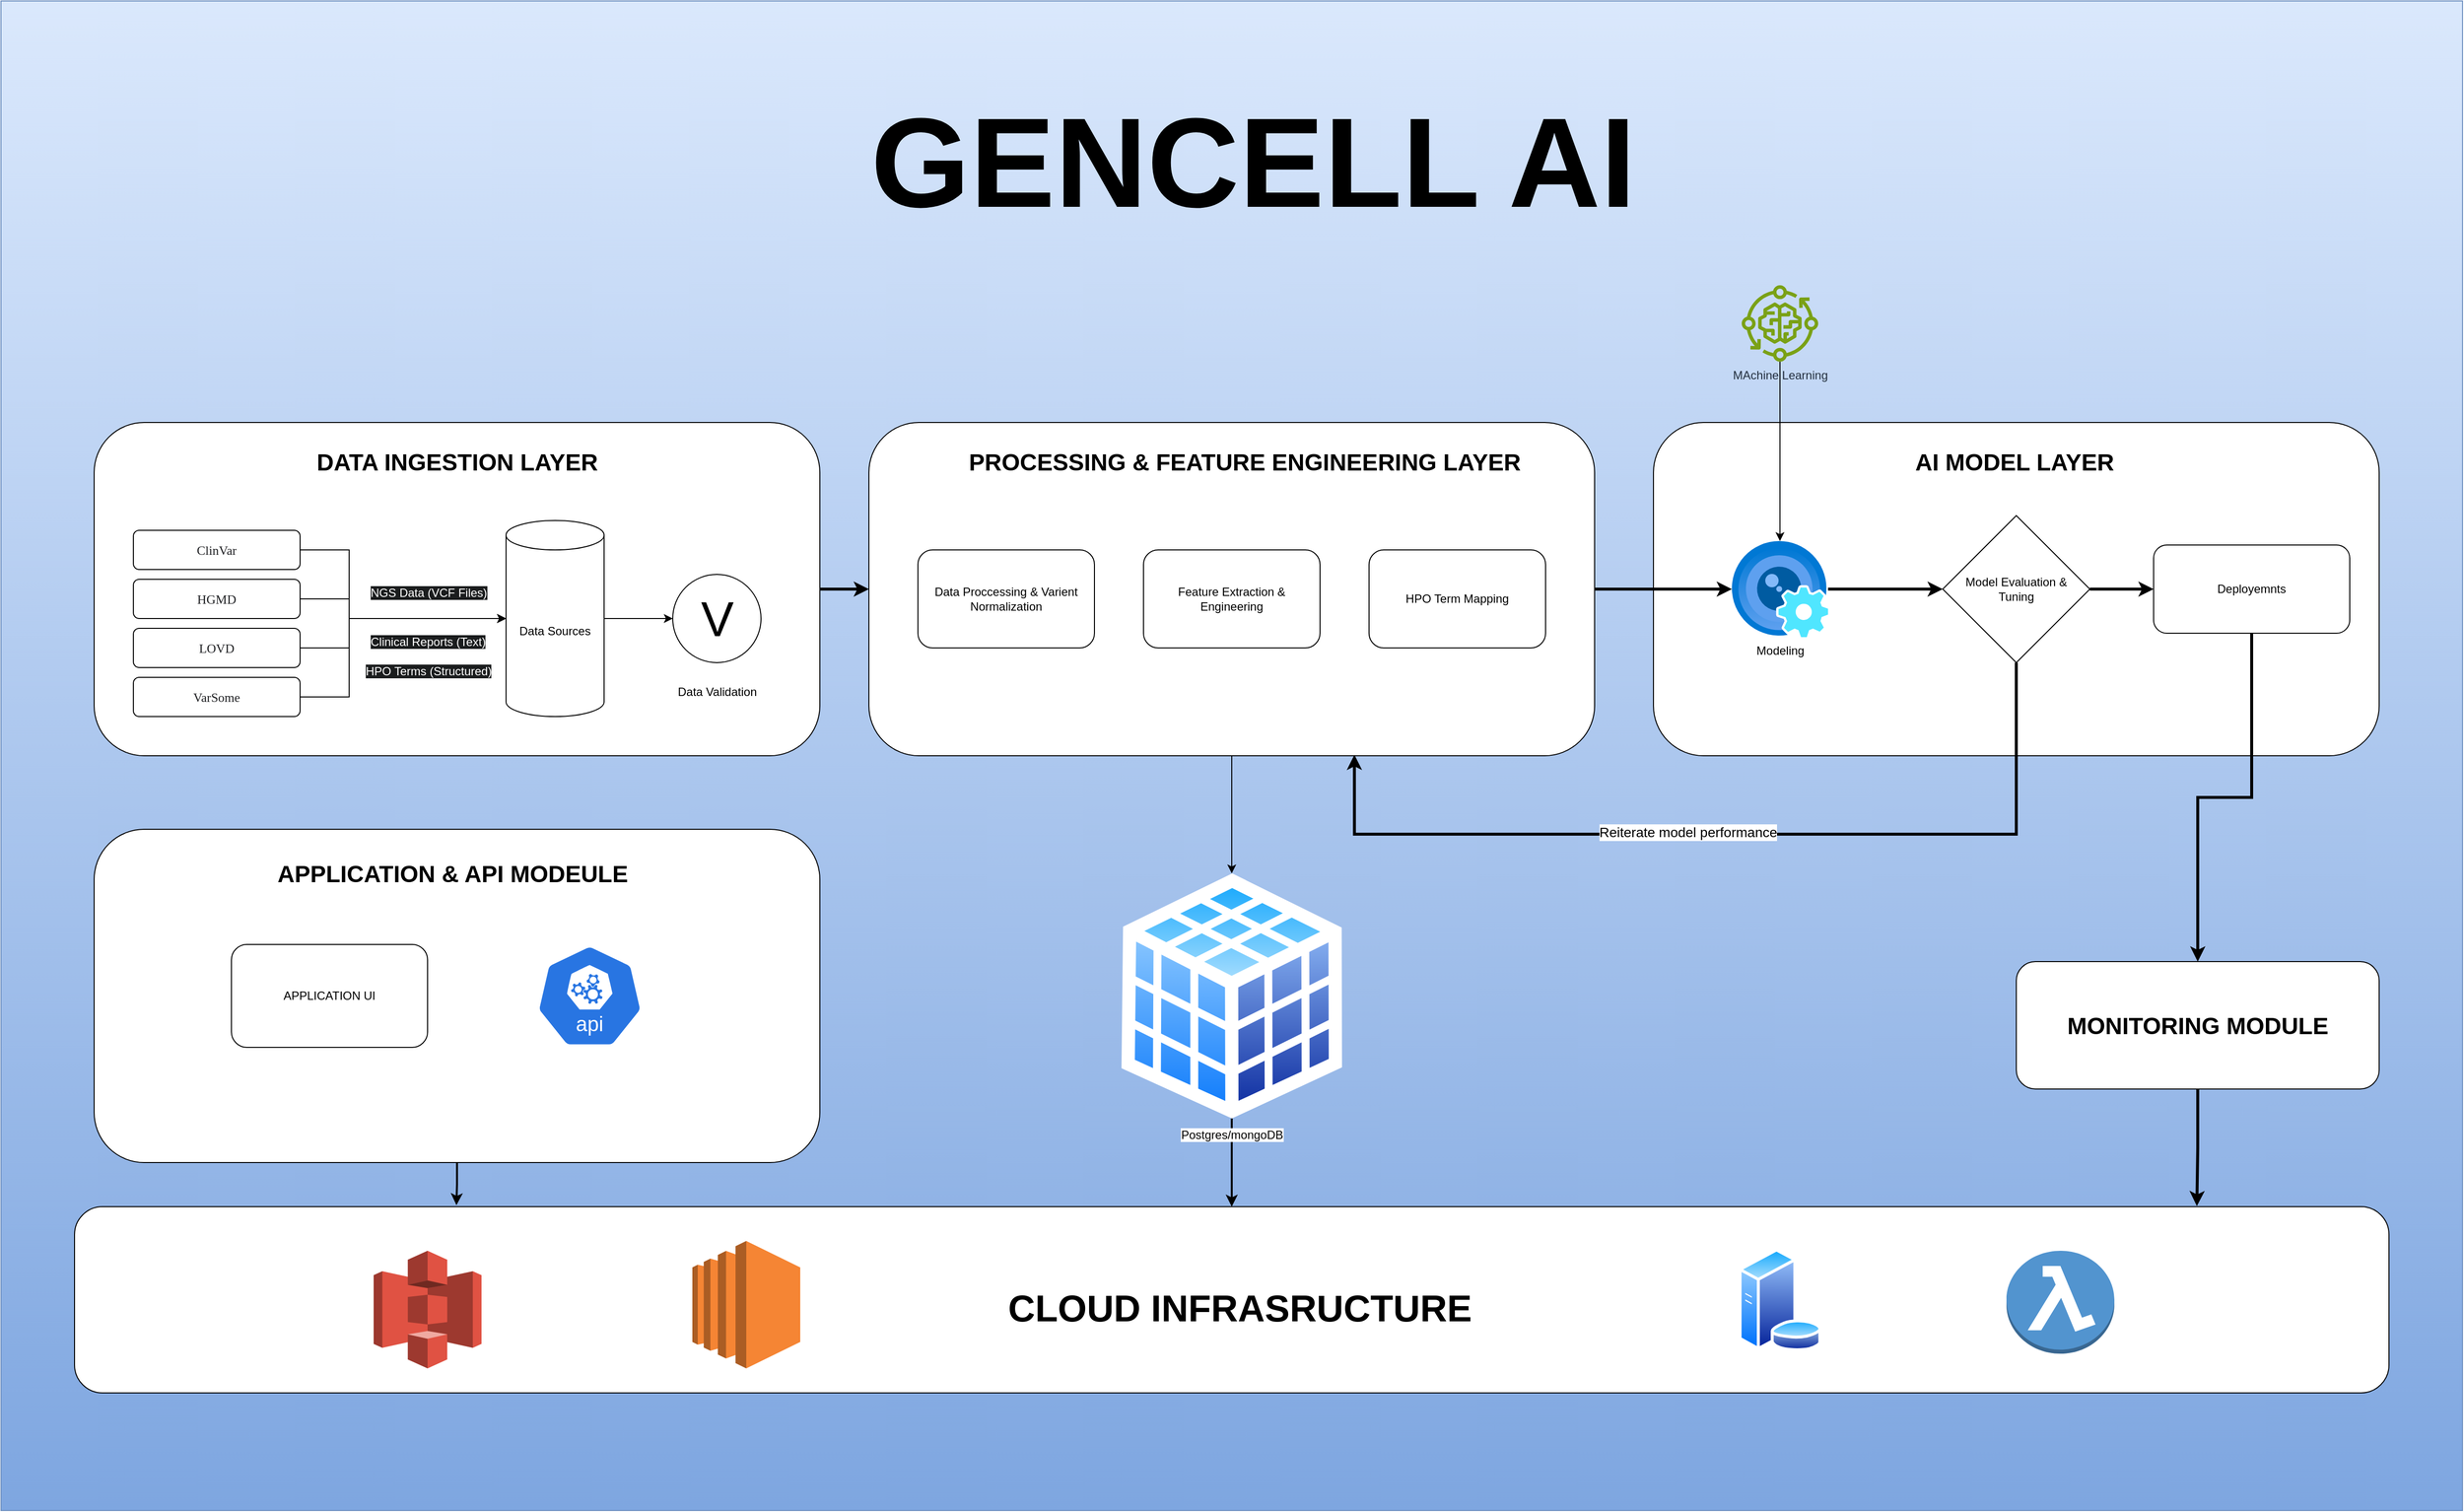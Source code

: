<mxfile version="26.0.10">
  <diagram name="Page-1" id="QS4vRZ52aA27op-qbDx0">
    <mxGraphModel dx="4220" dy="2692" grid="1" gridSize="10" guides="1" tooltips="1" connect="1" arrows="1" fold="1" page="1" pageScale="1" pageWidth="850" pageHeight="1100" math="0" shadow="0">
      <root>
        <mxCell id="0" />
        <mxCell id="1" parent="0" />
        <mxCell id="bHOFEPqehS2NcX85sN5G-94" value="" style="rounded=0;whiteSpace=wrap;html=1;labelBackgroundColor=light-dark(#FFFFFF,#FFFFFF);fillColor=#dae8fc;strokeColor=#6c8ebf;gradientColor=#7ea6e0;" vertex="1" parent="1">
          <mxGeometry x="20" y="150" width="2510" height="1540" as="geometry" />
        </mxCell>
        <mxCell id="bHOFEPqehS2NcX85sN5G-60" value="" style="rounded=1;whiteSpace=wrap;html=1;" vertex="1" parent="1">
          <mxGeometry x="1705" y="580" width="740" height="340" as="geometry" />
        </mxCell>
        <mxCell id="bHOFEPqehS2NcX85sN5G-59" style="edgeStyle=orthogonalEdgeStyle;rounded=0;orthogonalLoop=1;jettySize=auto;html=1;entryX=0;entryY=0.5;entryDx=0;entryDy=0;strokeWidth=3;" edge="1" parent="1" source="bHOFEPqehS2NcX85sN5G-48" target="bHOFEPqehS2NcX85sN5G-51">
          <mxGeometry relative="1" as="geometry" />
        </mxCell>
        <mxCell id="bHOFEPqehS2NcX85sN5G-48" value="" style="rounded=1;whiteSpace=wrap;html=1;" vertex="1" parent="1">
          <mxGeometry x="115" y="580" width="740" height="340" as="geometry" />
        </mxCell>
        <mxCell id="bHOFEPqehS2NcX85sN5G-46" value="" style="edgeStyle=orthogonalEdgeStyle;rounded=0;orthogonalLoop=1;jettySize=auto;html=1;" edge="1" parent="1" source="bHOFEPqehS2NcX85sN5G-32" target="bHOFEPqehS2NcX85sN5G-45">
          <mxGeometry relative="1" as="geometry" />
        </mxCell>
        <mxCell id="bHOFEPqehS2NcX85sN5G-32" value="Data Sources" style="shape=cylinder3;whiteSpace=wrap;html=1;boundedLbl=1;backgroundOutline=1;size=15;" vertex="1" parent="1">
          <mxGeometry x="535" y="680" width="100" height="200" as="geometry" />
        </mxCell>
        <mxCell id="bHOFEPqehS2NcX85sN5G-37" style="edgeStyle=orthogonalEdgeStyle;rounded=0;orthogonalLoop=1;jettySize=auto;html=1;" edge="1" parent="1" source="bHOFEPqehS2NcX85sN5G-33" target="bHOFEPqehS2NcX85sN5G-32">
          <mxGeometry relative="1" as="geometry">
            <Array as="points">
              <mxPoint x="375" y="710" />
              <mxPoint x="375" y="780" />
            </Array>
          </mxGeometry>
        </mxCell>
        <mxCell id="bHOFEPqehS2NcX85sN5G-33" value="&lt;span style=&quot;color: rgb(32, 33, 36); font-family: &amp;quot;Google Sans&amp;quot;; font-size: 13px; text-align: left; white-space-collapse: preserve; background-color: rgb(255, 255, 255);&quot;&gt;ClinVar&lt;/span&gt;" style="rounded=1;whiteSpace=wrap;html=1;" vertex="1" parent="1">
          <mxGeometry x="155" y="690" width="170" height="40" as="geometry" />
        </mxCell>
        <mxCell id="bHOFEPqehS2NcX85sN5G-38" value="" style="edgeStyle=orthogonalEdgeStyle;rounded=0;orthogonalLoop=1;jettySize=auto;html=1;" edge="1" parent="1" source="bHOFEPqehS2NcX85sN5G-34" target="bHOFEPqehS2NcX85sN5G-32">
          <mxGeometry relative="1" as="geometry">
            <Array as="points">
              <mxPoint x="375" y="760" />
              <mxPoint x="375" y="780" />
            </Array>
          </mxGeometry>
        </mxCell>
        <mxCell id="bHOFEPqehS2NcX85sN5G-34" value="&lt;span style=&quot;color: rgb(32, 33, 36); font-family: &amp;quot;Google Sans&amp;quot;; font-size: 13px; text-align: left; white-space-collapse: preserve; background-color: rgb(255, 255, 255);&quot;&gt;HGMD&lt;/span&gt;" style="rounded=1;whiteSpace=wrap;html=1;" vertex="1" parent="1">
          <mxGeometry x="155" y="740" width="170" height="40" as="geometry" />
        </mxCell>
        <mxCell id="bHOFEPqehS2NcX85sN5G-39" value="" style="edgeStyle=orthogonalEdgeStyle;rounded=0;orthogonalLoop=1;jettySize=auto;html=1;" edge="1" parent="1" source="bHOFEPqehS2NcX85sN5G-35" target="bHOFEPqehS2NcX85sN5G-32">
          <mxGeometry relative="1" as="geometry">
            <Array as="points">
              <mxPoint x="375" y="810" />
              <mxPoint x="375" y="780" />
            </Array>
          </mxGeometry>
        </mxCell>
        <mxCell id="bHOFEPqehS2NcX85sN5G-35" value="&lt;span style=&quot;color: rgb(32, 33, 36); font-family: &amp;quot;Google Sans&amp;quot;; font-size: 13px; text-align: left; white-space-collapse: preserve; background-color: rgb(255, 255, 255);&quot;&gt;LOVD&lt;/span&gt;" style="rounded=1;whiteSpace=wrap;html=1;" vertex="1" parent="1">
          <mxGeometry x="155" y="790" width="170" height="40" as="geometry" />
        </mxCell>
        <mxCell id="bHOFEPqehS2NcX85sN5G-40" value="" style="edgeStyle=orthogonalEdgeStyle;rounded=0;orthogonalLoop=1;jettySize=auto;html=1;" edge="1" parent="1" source="bHOFEPqehS2NcX85sN5G-36" target="bHOFEPqehS2NcX85sN5G-32">
          <mxGeometry relative="1" as="geometry">
            <Array as="points">
              <mxPoint x="375" y="860" />
              <mxPoint x="375" y="780" />
            </Array>
          </mxGeometry>
        </mxCell>
        <mxCell id="bHOFEPqehS2NcX85sN5G-36" value="&lt;span style=&quot;color: rgb(32, 33, 36); font-family: &amp;quot;Google Sans&amp;quot;; font-size: 13px; text-align: left; white-space-collapse: preserve; background-color: rgb(255, 255, 255);&quot;&gt;VarSome&lt;/span&gt;" style="rounded=1;whiteSpace=wrap;html=1;" vertex="1" parent="1">
          <mxGeometry x="155" y="840" width="170" height="40" as="geometry" />
        </mxCell>
        <mxCell id="bHOFEPqehS2NcX85sN5G-41" value="&lt;span style=&quot;color: rgb(255, 255, 255); font-family: Helvetica; font-size: 12px; font-style: normal; font-variant-ligatures: normal; font-variant-caps: normal; font-weight: 400; letter-spacing: normal; orphans: 2; text-align: left; text-indent: 0px; text-transform: none; widows: 2; word-spacing: 0px; -webkit-text-stroke-width: 0px; white-space: nowrap; background-color: rgb(27, 29, 30); text-decoration-thickness: initial; text-decoration-style: initial; text-decoration-color: initial; display: inline !important; float: none;&quot;&gt;NGS Data (VCF Files)&lt;/span&gt;" style="text;whiteSpace=wrap;html=1;" vertex="1" parent="1">
          <mxGeometry x="395" y="740" width="120" height="20" as="geometry" />
        </mxCell>
        <mxCell id="bHOFEPqehS2NcX85sN5G-43" value="&lt;span style=&quot;color: rgb(255, 255, 255); font-family: Helvetica; font-size: 12px; font-style: normal; font-variant-ligatures: normal; font-variant-caps: normal; font-weight: 400; letter-spacing: normal; orphans: 2; text-align: left; text-indent: 0px; text-transform: none; widows: 2; word-spacing: 0px; -webkit-text-stroke-width: 0px; white-space: nowrap; background-color: rgb(27, 29, 30); text-decoration-thickness: initial; text-decoration-style: initial; text-decoration-color: initial; display: inline !important; float: none;&quot;&gt;Clinical Reports (Text)&lt;/span&gt;" style="text;whiteSpace=wrap;html=1;" vertex="1" parent="1">
          <mxGeometry x="395" y="790" width="120" height="20" as="geometry" />
        </mxCell>
        <mxCell id="bHOFEPqehS2NcX85sN5G-44" value="&lt;span style=&quot;color: rgb(255, 255, 255); font-family: Helvetica; font-size: 12px; font-style: normal; font-variant-ligatures: normal; font-variant-caps: normal; font-weight: 400; letter-spacing: normal; orphans: 2; text-align: left; text-indent: 0px; text-transform: none; widows: 2; word-spacing: 0px; -webkit-text-stroke-width: 0px; white-space: nowrap; background-color: rgb(27, 29, 30); text-decoration-thickness: initial; text-decoration-style: initial; text-decoration-color: initial; display: inline !important; float: none;&quot;&gt;HPO Terms (Structured)&lt;/span&gt;" style="text;whiteSpace=wrap;html=1;" vertex="1" parent="1">
          <mxGeometry x="390" y="820" width="130" height="20" as="geometry" />
        </mxCell>
        <mxCell id="bHOFEPqehS2NcX85sN5G-45" value="V" style="verticalLabelPosition=middle;shadow=0;dashed=0;align=center;html=1;verticalAlign=middle;strokeWidth=1;shape=ellipse;aspect=fixed;fontSize=50;" vertex="1" parent="1">
          <mxGeometry x="705" y="735" width="90" height="90" as="geometry" />
        </mxCell>
        <mxCell id="bHOFEPqehS2NcX85sN5G-47" value="Data Validation" style="text;html=1;align=center;verticalAlign=middle;resizable=0;points=[];autosize=1;strokeColor=none;fillColor=none;" vertex="1" parent="1">
          <mxGeometry x="700" y="840" width="100" height="30" as="geometry" />
        </mxCell>
        <mxCell id="bHOFEPqehS2NcX85sN5G-49" value="&lt;h1 style=&quot;margin-top: 0px;&quot;&gt;DATA INGESTION LAYER&lt;/h1&gt;&lt;p&gt;&lt;br&gt;&lt;/p&gt;" style="text;html=1;whiteSpace=wrap;overflow=hidden;rounded=0;" vertex="1" parent="1">
          <mxGeometry x="340" y="600" width="290" height="40" as="geometry" />
        </mxCell>
        <mxCell id="bHOFEPqehS2NcX85sN5G-57" style="edgeStyle=orthogonalEdgeStyle;rounded=0;orthogonalLoop=1;jettySize=auto;html=1;" edge="1" parent="1" source="bHOFEPqehS2NcX85sN5G-51" target="bHOFEPqehS2NcX85sN5G-56">
          <mxGeometry relative="1" as="geometry" />
        </mxCell>
        <mxCell id="bHOFEPqehS2NcX85sN5G-61" style="edgeStyle=orthogonalEdgeStyle;rounded=0;orthogonalLoop=1;jettySize=auto;html=1;strokeWidth=3;" edge="1" parent="1" source="bHOFEPqehS2NcX85sN5G-51" target="bHOFEPqehS2NcX85sN5G-63">
          <mxGeometry relative="1" as="geometry" />
        </mxCell>
        <mxCell id="bHOFEPqehS2NcX85sN5G-51" value="" style="rounded=1;whiteSpace=wrap;html=1;" vertex="1" parent="1">
          <mxGeometry x="905" y="580" width="740" height="340" as="geometry" />
        </mxCell>
        <mxCell id="bHOFEPqehS2NcX85sN5G-52" value="&lt;h1 style=&quot;margin-top: 0px;&quot;&gt;PROCESSING &amp;amp; FEATURE ENGINEERING LAYER&lt;/h1&gt;" style="text;html=1;whiteSpace=wrap;overflow=hidden;rounded=0;" vertex="1" parent="1">
          <mxGeometry x="1005" y="600" width="570" height="40" as="geometry" />
        </mxCell>
        <mxCell id="bHOFEPqehS2NcX85sN5G-53" value="Data Proccessing &amp;amp; Varient Normalization" style="rounded=1;whiteSpace=wrap;html=1;" vertex="1" parent="1">
          <mxGeometry x="955" y="710" width="180" height="100" as="geometry" />
        </mxCell>
        <mxCell id="bHOFEPqehS2NcX85sN5G-54" value="Feature Extraction &amp;amp; &lt;br&gt;Engineering" style="rounded=1;whiteSpace=wrap;html=1;" vertex="1" parent="1">
          <mxGeometry x="1185" y="710" width="180" height="100" as="geometry" />
        </mxCell>
        <mxCell id="bHOFEPqehS2NcX85sN5G-55" value="HPO Term Mapping" style="rounded=1;whiteSpace=wrap;html=1;" vertex="1" parent="1">
          <mxGeometry x="1415" y="710" width="180" height="100" as="geometry" />
        </mxCell>
        <mxCell id="bHOFEPqehS2NcX85sN5G-89" style="edgeStyle=orthogonalEdgeStyle;rounded=0;orthogonalLoop=1;jettySize=auto;html=1;entryX=0.5;entryY=0;entryDx=0;entryDy=0;strokeWidth=2;" edge="1" parent="1" source="bHOFEPqehS2NcX85sN5G-56" target="bHOFEPqehS2NcX85sN5G-75">
          <mxGeometry relative="1" as="geometry" />
        </mxCell>
        <mxCell id="bHOFEPqehS2NcX85sN5G-56" value="Postgres/mongoDB" style="image;aspect=fixed;perimeter=ellipsePerimeter;html=1;align=center;shadow=0;dashed=0;spacingTop=3;image=img/lib/active_directory/database_cube.svg;" vertex="1" parent="1">
          <mxGeometry x="1162.5" y="1040" width="225" height="250" as="geometry" />
        </mxCell>
        <mxCell id="bHOFEPqehS2NcX85sN5G-69" style="edgeStyle=orthogonalEdgeStyle;rounded=0;orthogonalLoop=1;jettySize=auto;html=1;entryX=0;entryY=0.5;entryDx=0;entryDy=0;strokeWidth=3;" edge="1" parent="1" source="bHOFEPqehS2NcX85sN5G-63" target="bHOFEPqehS2NcX85sN5G-64">
          <mxGeometry relative="1" as="geometry" />
        </mxCell>
        <mxCell id="bHOFEPqehS2NcX85sN5G-63" value="Modeling" style="image;aspect=fixed;html=1;points=[];align=center;fontSize=12;image=img/lib/azure2/ai_machine_learning/Custom_Vision.svg;" vertex="1" parent="1">
          <mxGeometry x="1785" y="701" width="98" height="98" as="geometry" />
        </mxCell>
        <mxCell id="bHOFEPqehS2NcX85sN5G-71" style="edgeStyle=orthogonalEdgeStyle;rounded=0;orthogonalLoop=1;jettySize=auto;html=1;entryX=0;entryY=0.5;entryDx=0;entryDy=0;strokeWidth=3;" edge="1" parent="1" source="bHOFEPqehS2NcX85sN5G-64" target="bHOFEPqehS2NcX85sN5G-68">
          <mxGeometry relative="1" as="geometry" />
        </mxCell>
        <mxCell id="bHOFEPqehS2NcX85sN5G-64" value="Model Evaluation &amp;amp; &lt;br&gt;Tuning" style="rhombus;whiteSpace=wrap;html=1;" vertex="1" parent="1">
          <mxGeometry x="2000" y="675" width="150" height="150" as="geometry" />
        </mxCell>
        <mxCell id="bHOFEPqehS2NcX85sN5G-66" style="edgeStyle=orthogonalEdgeStyle;rounded=0;orthogonalLoop=1;jettySize=auto;html=1;" edge="1" parent="1" source="bHOFEPqehS2NcX85sN5G-65" target="bHOFEPqehS2NcX85sN5G-63">
          <mxGeometry relative="1" as="geometry" />
        </mxCell>
        <mxCell id="bHOFEPqehS2NcX85sN5G-65" value="MAchine Learning" style="sketch=0;outlineConnect=0;fontColor=#232F3E;gradientColor=none;fillColor=#7AA116;strokeColor=none;dashed=0;verticalLabelPosition=bottom;verticalAlign=top;align=center;html=1;fontSize=12;fontStyle=0;aspect=fixed;pointerEvents=1;shape=mxgraph.aws4.iot_greengrass_component_machine_learning;" vertex="1" parent="1">
          <mxGeometry x="1795" y="440" width="78" height="78" as="geometry" />
        </mxCell>
        <mxCell id="bHOFEPqehS2NcX85sN5G-67" value="&lt;h1 style=&quot;margin-top: 0px;&quot;&gt;AI MODEL LAYER&lt;/h1&gt;" style="text;html=1;whiteSpace=wrap;overflow=hidden;rounded=0;" vertex="1" parent="1">
          <mxGeometry x="1970" y="600" width="210" height="40" as="geometry" />
        </mxCell>
        <mxCell id="bHOFEPqehS2NcX85sN5G-74" style="edgeStyle=orthogonalEdgeStyle;rounded=0;orthogonalLoop=1;jettySize=auto;html=1;entryX=0.5;entryY=0;entryDx=0;entryDy=0;strokeWidth=3;" edge="1" parent="1" source="bHOFEPqehS2NcX85sN5G-68" target="bHOFEPqehS2NcX85sN5G-72">
          <mxGeometry relative="1" as="geometry" />
        </mxCell>
        <mxCell id="bHOFEPqehS2NcX85sN5G-68" value="Deployemnts" style="rounded=1;whiteSpace=wrap;html=1;" vertex="1" parent="1">
          <mxGeometry x="2215" y="705" width="200" height="90" as="geometry" />
        </mxCell>
        <mxCell id="bHOFEPqehS2NcX85sN5G-70" style="edgeStyle=orthogonalEdgeStyle;rounded=0;orthogonalLoop=1;jettySize=auto;html=1;entryX=0.669;entryY=0.997;entryDx=0;entryDy=0;entryPerimeter=0;strokeWidth=3;" edge="1" parent="1" source="bHOFEPqehS2NcX85sN5G-64" target="bHOFEPqehS2NcX85sN5G-51">
          <mxGeometry relative="1" as="geometry">
            <Array as="points">
              <mxPoint x="2075" y="1000" />
              <mxPoint x="1400" y="1000" />
            </Array>
          </mxGeometry>
        </mxCell>
        <mxCell id="bHOFEPqehS2NcX85sN5G-92" value="&lt;font style=&quot;font-size: 14px;&quot;&gt;Reiterate model performance&lt;/font&gt;" style="edgeLabel;html=1;align=center;verticalAlign=middle;resizable=0;points=[];" vertex="1" connectable="0" parent="bHOFEPqehS2NcX85sN5G-70">
          <mxGeometry x="0.098" y="-2" relative="1" as="geometry">
            <mxPoint x="1" as="offset" />
          </mxGeometry>
        </mxCell>
        <mxCell id="bHOFEPqehS2NcX85sN5G-72" value="" style="rounded=1;whiteSpace=wrap;html=1;" vertex="1" parent="1">
          <mxGeometry x="2075" y="1130" width="370" height="130" as="geometry" />
        </mxCell>
        <mxCell id="bHOFEPqehS2NcX85sN5G-73" value="&lt;h1 style=&quot;margin-top: 0px;&quot;&gt;MONITORING MODULE&lt;/h1&gt;" style="text;html=1;whiteSpace=wrap;overflow=hidden;rounded=0;" vertex="1" parent="1">
          <mxGeometry x="2125" y="1175" width="280" height="75" as="geometry" />
        </mxCell>
        <mxCell id="bHOFEPqehS2NcX85sN5G-75" value="" style="rounded=1;whiteSpace=wrap;html=1;" vertex="1" parent="1">
          <mxGeometry x="95" y="1380" width="2360" height="190" as="geometry" />
        </mxCell>
        <mxCell id="bHOFEPqehS2NcX85sN5G-76" value="" style="outlineConnect=0;dashed=0;verticalLabelPosition=bottom;verticalAlign=top;align=center;html=1;shape=mxgraph.aws3.lambda_function;fillColor=#5294CF;gradientColor=none;" vertex="1" parent="1">
          <mxGeometry x="2065" y="1425" width="110" height="105" as="geometry" />
        </mxCell>
        <mxCell id="bHOFEPqehS2NcX85sN5G-77" value="" style="outlineConnect=0;dashed=0;verticalLabelPosition=bottom;verticalAlign=top;align=center;html=1;shape=mxgraph.aws3.s3;fillColor=#E05243;gradientColor=none;" vertex="1" parent="1">
          <mxGeometry x="400" y="1425" width="110" height="120" as="geometry" />
        </mxCell>
        <mxCell id="bHOFEPqehS2NcX85sN5G-78" value="" style="outlineConnect=0;dashed=0;verticalLabelPosition=bottom;verticalAlign=top;align=center;html=1;shape=mxgraph.aws3.ec2;fillColor=#F58534;gradientColor=none;" vertex="1" parent="1">
          <mxGeometry x="725" y="1415" width="110" height="130" as="geometry" />
        </mxCell>
        <mxCell id="bHOFEPqehS2NcX85sN5G-79" value="" style="rounded=1;whiteSpace=wrap;html=1;" vertex="1" parent="1">
          <mxGeometry x="115" y="995" width="740" height="340" as="geometry" />
        </mxCell>
        <mxCell id="bHOFEPqehS2NcX85sN5G-82" style="edgeStyle=orthogonalEdgeStyle;rounded=0;orthogonalLoop=1;jettySize=auto;html=1;entryX=0.165;entryY=-0.008;entryDx=0;entryDy=0;entryPerimeter=0;strokeWidth=2;" edge="1" parent="1" source="bHOFEPqehS2NcX85sN5G-79" target="bHOFEPqehS2NcX85sN5G-75">
          <mxGeometry relative="1" as="geometry" />
        </mxCell>
        <mxCell id="bHOFEPqehS2NcX85sN5G-83" value="&lt;h1 style=&quot;margin-top: 0px;&quot;&gt;APPLICATION &amp;amp; API MODEULE&lt;/h1&gt;" style="text;html=1;whiteSpace=wrap;overflow=hidden;rounded=0;" vertex="1" parent="1">
          <mxGeometry x="300" y="1020" width="370" height="40" as="geometry" />
        </mxCell>
        <mxCell id="bHOFEPqehS2NcX85sN5G-84" value="" style="image;aspect=fixed;perimeter=ellipsePerimeter;html=1;align=center;shadow=0;dashed=0;spacingTop=3;image=img/lib/active_directory/database_server.svg;" vertex="1" parent="1">
          <mxGeometry x="1790.95" y="1422.5" width="86.1" height="105" as="geometry" />
        </mxCell>
        <mxCell id="bHOFEPqehS2NcX85sN5G-85" value="&lt;h1 style=&quot;margin-top: 0px;&quot;&gt;&lt;font style=&quot;font-size: 38px;&quot;&gt;CLOUD INFRASRUCTURE&lt;/font&gt;&lt;/h1&gt;" style="text;html=1;whiteSpace=wrap;overflow=hidden;rounded=0;" vertex="1" parent="1">
          <mxGeometry x="1045" y="1455" width="490" height="40" as="geometry" />
        </mxCell>
        <mxCell id="bHOFEPqehS2NcX85sN5G-88" style="edgeStyle=orthogonalEdgeStyle;rounded=0;orthogonalLoop=1;jettySize=auto;html=1;entryX=0.917;entryY=-0.003;entryDx=0;entryDy=0;entryPerimeter=0;strokeWidth=3;" edge="1" parent="1" source="bHOFEPqehS2NcX85sN5G-72" target="bHOFEPqehS2NcX85sN5G-75">
          <mxGeometry relative="1" as="geometry" />
        </mxCell>
        <mxCell id="bHOFEPqehS2NcX85sN5G-90" value="" style="aspect=fixed;sketch=0;html=1;dashed=0;whitespace=wrap;verticalLabelPosition=bottom;verticalAlign=top;fillColor=#2875E2;strokeColor=#ffffff;points=[[0.005,0.63,0],[0.1,0.2,0],[0.9,0.2,0],[0.5,0,0],[0.995,0.63,0],[0.72,0.99,0],[0.5,1,0],[0.28,0.99,0]];shape=mxgraph.kubernetes.icon2;kubernetesLabel=1;prIcon=api" vertex="1" parent="1">
          <mxGeometry x="565.62" y="1112.5" width="109.38" height="105" as="geometry" />
        </mxCell>
        <mxCell id="bHOFEPqehS2NcX85sN5G-91" value="APPLICATION UI" style="rounded=1;whiteSpace=wrap;html=1;" vertex="1" parent="1">
          <mxGeometry x="255" y="1112.5" width="200" height="105" as="geometry" />
        </mxCell>
        <mxCell id="bHOFEPqehS2NcX85sN5G-95" value="" style="shape=image;verticalLabelPosition=bottom;labelBackgroundColor=default;verticalAlign=top;aspect=fixed;imageAspect=0;image=https://gencellpharma.com/wp-content/uploads/2022/09/Recurso-719.png;" vertex="1" parent="1">
          <mxGeometry x="155" y="290" width="556.14" height="120" as="geometry" />
        </mxCell>
        <mxCell id="bHOFEPqehS2NcX85sN5G-96" value="&lt;h1 style=&quot;margin-top: 0px;&quot;&gt;&lt;font style=&quot;font-size: 130px;&quot;&gt;GENCELL AI&lt;/font&gt;&lt;/h1&gt;" style="text;html=1;whiteSpace=wrap;overflow=hidden;rounded=0;fillColor=none;" vertex="1" parent="1">
          <mxGeometry x="905" y="230" width="830" height="180" as="geometry" />
        </mxCell>
      </root>
    </mxGraphModel>
  </diagram>
</mxfile>
